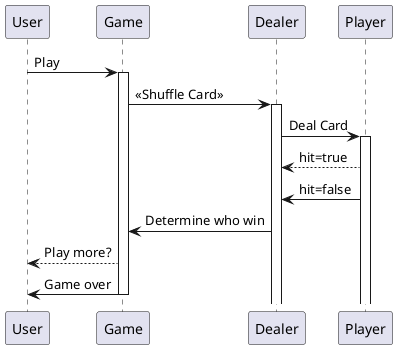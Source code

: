 @startuml
participant User

User -> Game: Play
activate Game

Game -> Dealer: << Shuffle Card >>
activate Dealer

Dealer -> Player: Deal Card
activate Player
Player --> Dealer: hit=true
Player -> Dealer: hit=false

Dealer -> Game: Determine who win
Game --> User: Play more?

Game -> User: Game over
deactivate Game

@enduml
